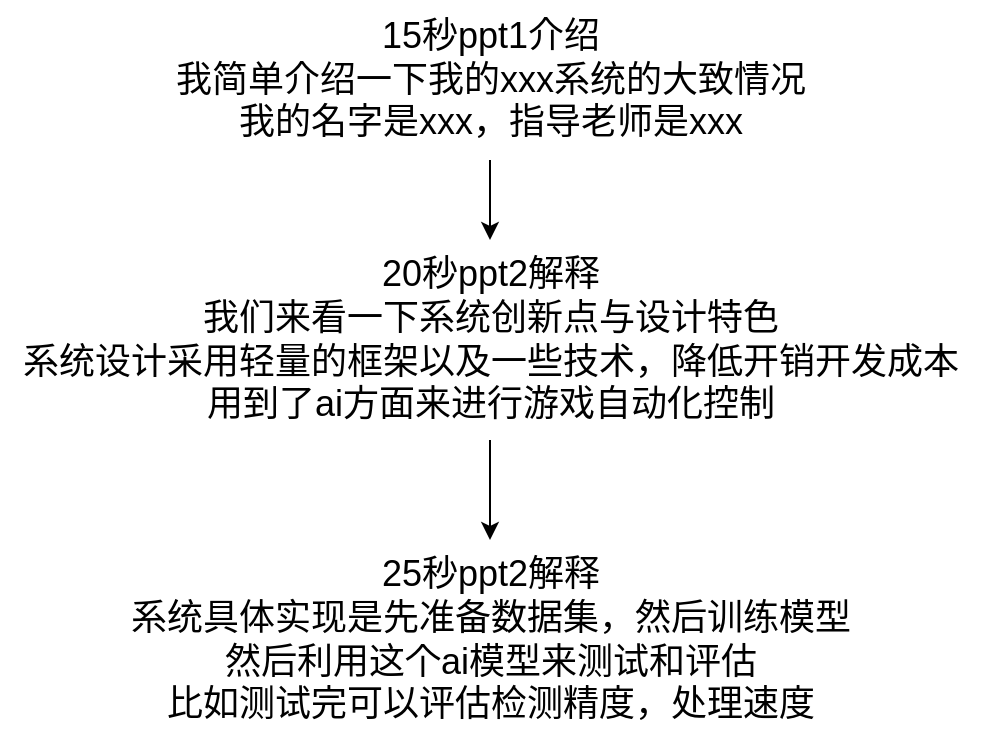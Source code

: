 <mxfile version="24.7.5">
  <diagram name="第 1 页" id="5GZ4NHQGsg5PhgL1dQtw">
    <mxGraphModel dx="768" dy="493" grid="1" gridSize="10" guides="1" tooltips="1" connect="1" arrows="1" fold="1" page="1" pageScale="1" pageWidth="827" pageHeight="1169" math="0" shadow="0">
      <root>
        <mxCell id="0" />
        <mxCell id="1" parent="0" />
        <mxCell id="auMjO5ENXnm0f4GIlcYc-8" value="" style="edgeStyle=orthogonalEdgeStyle;rounded=0;orthogonalLoop=1;jettySize=auto;html=1;fontSize=18;" parent="1" source="auMjO5ENXnm0f4GIlcYc-1" target="auMjO5ENXnm0f4GIlcYc-7" edge="1">
          <mxGeometry relative="1" as="geometry" />
        </mxCell>
        <mxCell id="auMjO5ENXnm0f4GIlcYc-1" value="15秒ppt1介绍&lt;div&gt;我简单介绍一下我的xxx系统的大致情况&lt;/div&gt;&lt;div&gt;我的名字是xxx，指导老师是xxx&lt;/div&gt;" style="text;html=1;align=center;verticalAlign=middle;resizable=0;points=[];autosize=1;strokeColor=none;fillColor=none;fontSize=18;" parent="1" vertex="1">
          <mxGeometry x="90" width="340" height="80" as="geometry" />
        </mxCell>
        <mxCell id="auMjO5ENXnm0f4GIlcYc-10" value="" style="edgeStyle=orthogonalEdgeStyle;rounded=0;orthogonalLoop=1;jettySize=auto;html=1;fontSize=18;" parent="1" source="auMjO5ENXnm0f4GIlcYc-7" target="auMjO5ENXnm0f4GIlcYc-9" edge="1">
          <mxGeometry relative="1" as="geometry" />
        </mxCell>
        <mxCell id="auMjO5ENXnm0f4GIlcYc-7" value="20秒ppt2解释&lt;div&gt;我们来看一下系统创新点与设计特色&lt;br&gt;&lt;div&gt;系统设计采用轻量的框架以及一些技术，降低开销开发成本&lt;br&gt;&lt;/div&gt;&lt;div&gt;用到了ai方面来进行游戏自动化控制&lt;br&gt;&lt;/div&gt;&lt;/div&gt;" style="text;html=1;align=center;verticalAlign=middle;resizable=0;points=[];autosize=1;strokeColor=none;fillColor=none;fontSize=18;" parent="1" vertex="1">
          <mxGeometry x="15" y="120" width="490" height="100" as="geometry" />
        </mxCell>
        <mxCell id="auMjO5ENXnm0f4GIlcYc-9" value="25秒ppt2解释&lt;div&gt;系统具体实现是先准备数据集，然后训练模型&lt;/div&gt;&lt;div&gt;然后利用这个ai模型来测试和评估&lt;/div&gt;&lt;div&gt;比如测试完可以评估检测精度，处理速度&lt;/div&gt;" style="text;html=1;align=center;verticalAlign=middle;resizable=0;points=[];autosize=1;strokeColor=none;fillColor=none;fontSize=18;" parent="1" vertex="1">
          <mxGeometry x="70" y="270" width="380" height="100" as="geometry" />
        </mxCell>
      </root>
    </mxGraphModel>
  </diagram>
</mxfile>
